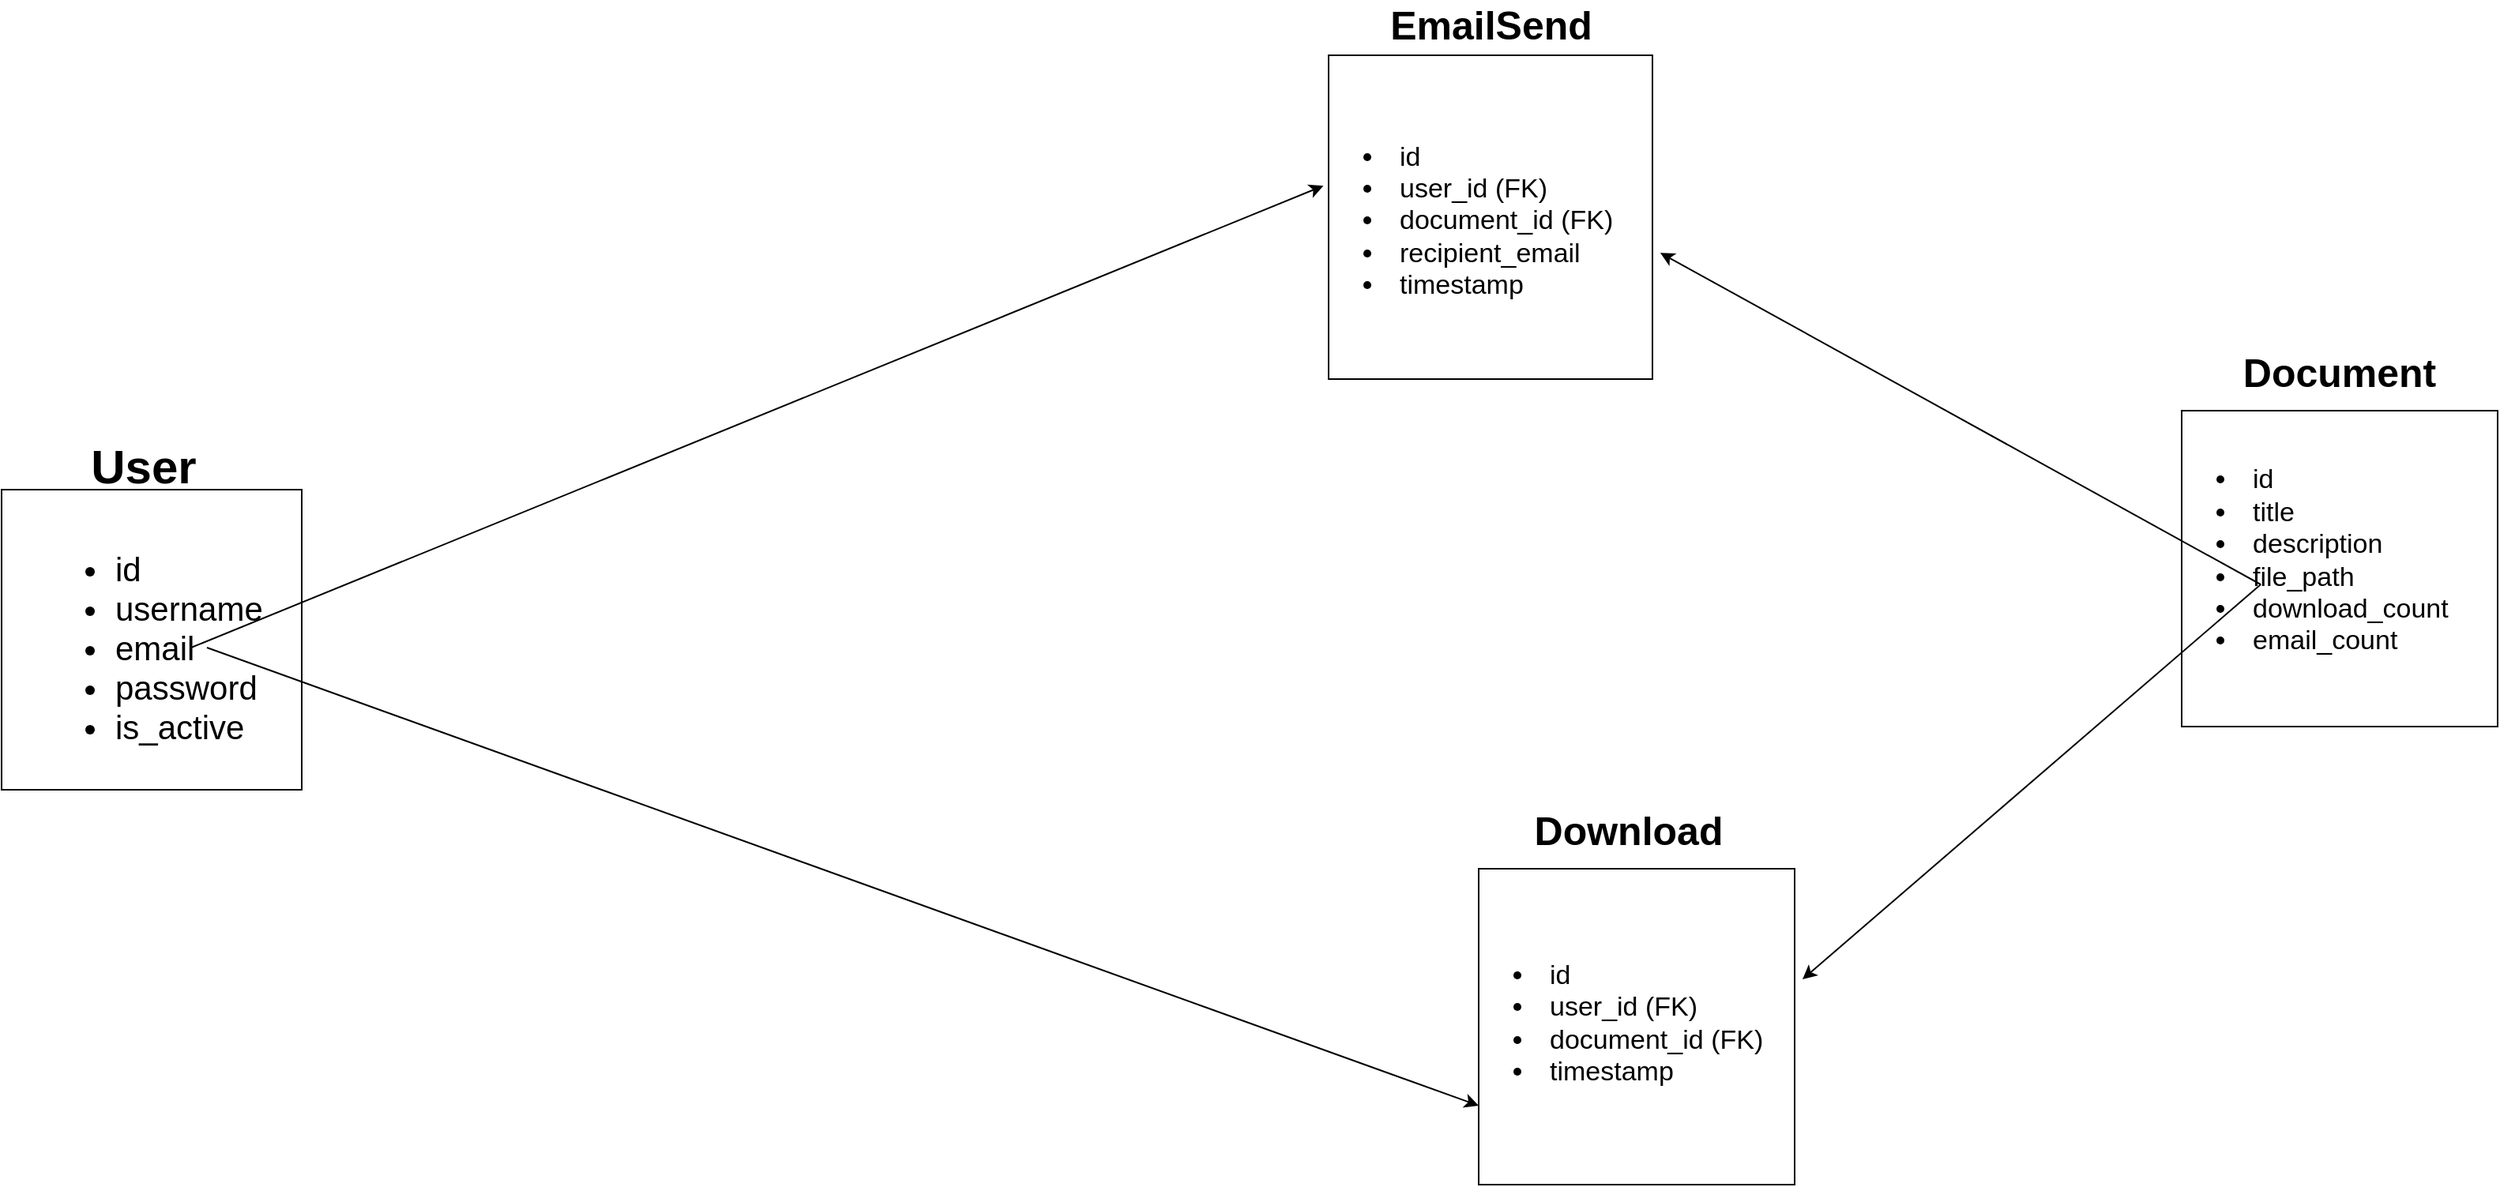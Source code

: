 <mxfile>
    <diagram id="W3tBV0dSIGucWFlaOLZm" name="Page-1">
        <mxGraphModel dx="1658" dy="2191" grid="1" gridSize="10" guides="1" tooltips="1" connect="1" arrows="1" fold="1" page="1" pageScale="1" pageWidth="850" pageHeight="1100" math="0" shadow="0">
            <root>
                <mxCell id="0"/>
                <mxCell id="1" parent="0"/>
                <mxCell id="2" value="" style="whiteSpace=wrap;html=1;aspect=fixed;" vertex="1" parent="1">
                    <mxGeometry x="140" y="40" width="190" height="190" as="geometry"/>
                </mxCell>
                <mxCell id="3" value="" style="whiteSpace=wrap;html=1;aspect=fixed;" vertex="1" parent="1">
                    <mxGeometry x="1520" y="-10" width="200" height="200" as="geometry"/>
                </mxCell>
                <mxCell id="4" value="" style="whiteSpace=wrap;html=1;aspect=fixed;" vertex="1" parent="1">
                    <mxGeometry x="980" y="-235" width="205" height="205" as="geometry"/>
                </mxCell>
                <mxCell id="5" value="" style="whiteSpace=wrap;html=1;aspect=fixed;" vertex="1" parent="1">
                    <mxGeometry x="1075" y="280" width="200" height="200" as="geometry"/>
                </mxCell>
                <mxCell id="7" value="&lt;ul style=&quot;font-size: 21px;&quot;&gt;&lt;li style=&quot;&quot;&gt;id&lt;/li&gt;&lt;li&gt;username&lt;/li&gt;&lt;li&gt;email&lt;/li&gt;&lt;li&gt;password&lt;/li&gt;&lt;li&gt;is_active&lt;/li&gt;&lt;/ul&gt;" style="text;html=1;strokeColor=none;fillColor=none;align=left;verticalAlign=middle;whiteSpace=wrap;rounded=0;" vertex="1" parent="1">
                    <mxGeometry x="170" y="80" width="130" height="120" as="geometry"/>
                </mxCell>
                <mxCell id="9" value="&lt;b&gt;&lt;font style=&quot;font-size: 30px;&quot;&gt;User&lt;/font&gt;&lt;/b&gt;" style="text;html=1;strokeColor=none;fillColor=none;align=center;verticalAlign=middle;whiteSpace=wrap;rounded=0;fontSize=21;" vertex="1" parent="1">
                    <mxGeometry x="200" y="10" width="60" height="30" as="geometry"/>
                </mxCell>
                <mxCell id="10" value="&lt;b&gt;&lt;font style=&quot;font-size: 25px;&quot;&gt;Document&lt;/font&gt;&lt;/b&gt;" style="text;html=1;strokeColor=none;fillColor=none;align=center;verticalAlign=middle;whiteSpace=wrap;rounded=0;fontSize=21;" vertex="1" parent="1">
                    <mxGeometry x="1590" y="-50" width="60" height="30" as="geometry"/>
                </mxCell>
                <mxCell id="12" value="&lt;li style=&quot;font-size: 17px;&quot;&gt;&lt;font style=&quot;font-size: 17px;&quot;&gt;id&lt;/font&gt;&lt;/li&gt;&lt;li style=&quot;font-size: 17px;&quot;&gt;&lt;font style=&quot;font-size: 17px;&quot;&gt;title&lt;/font&gt;&lt;/li&gt;&lt;li style=&quot;font-size: 17px;&quot;&gt;&lt;font style=&quot;font-size: 17px;&quot;&gt;description&lt;/font&gt;&lt;/li&gt;&lt;li style=&quot;font-size: 17px;&quot;&gt;&lt;font style=&quot;font-size: 17px;&quot;&gt;file_path&lt;/font&gt;&lt;/li&gt;&lt;li style=&quot;font-size: 17px;&quot;&gt;download_count&lt;/li&gt;&lt;li style=&quot;font-size: 17px;&quot;&gt;&lt;font style=&quot;font-size: 17px;&quot;&gt;email_count&lt;/font&gt;&lt;/li&gt;" style="text;html=1;strokeColor=none;fillColor=none;align=left;verticalAlign=middle;whiteSpace=wrap;rounded=0;fontSize=17;" vertex="1" parent="1">
                    <mxGeometry x="1540" y="10" width="180" height="150" as="geometry"/>
                </mxCell>
                <mxCell id="13" value="&lt;strong&gt;&lt;font style=&quot;font-size: 25px;&quot;&gt;Download&lt;/font&gt;&lt;br&gt;&lt;/strong&gt;" style="text;html=1;strokeColor=none;fillColor=none;align=center;verticalAlign=middle;whiteSpace=wrap;rounded=0;fontSize=17;" vertex="1" parent="1">
                    <mxGeometry x="1140" y="240" width="60" height="30" as="geometry"/>
                </mxCell>
                <mxCell id="14" value="&lt;li&gt;id&lt;/li&gt;&lt;li&gt;user_id (FK)&lt;/li&gt;&lt;li&gt;document_id (FK)&lt;/li&gt;&lt;li&gt;timestamp&lt;/li&gt;" style="text;html=1;strokeColor=none;fillColor=none;align=left;verticalAlign=middle;whiteSpace=wrap;rounded=0;fontSize=17;" vertex="1" parent="1">
                    <mxGeometry x="1095" y="300" width="170" height="155" as="geometry"/>
                </mxCell>
                <mxCell id="15" value="&lt;strong&gt;&lt;font style=&quot;font-size: 25px;&quot;&gt;EmailSend&lt;/font&gt;&lt;/strong&gt;" style="text;html=1;strokeColor=none;fillColor=none;align=center;verticalAlign=middle;whiteSpace=wrap;rounded=0;fontSize=17;" vertex="1" parent="1">
                    <mxGeometry x="1053" y="-270" width="60" height="30" as="geometry"/>
                </mxCell>
                <mxCell id="16" value="&lt;li&gt;id&lt;/li&gt;&lt;li&gt;user_id (FK)&lt;/li&gt;&lt;li&gt;document_id (FK)&lt;/li&gt;&lt;li&gt;recipient_email&lt;/li&gt;&lt;li&gt;timestamp&lt;/li&gt;" style="text;html=1;strokeColor=none;fillColor=none;align=left;verticalAlign=middle;whiteSpace=wrap;rounded=0;fontSize=17;" vertex="1" parent="1">
                    <mxGeometry x="1000" y="-195" width="170" height="130" as="geometry"/>
                </mxCell>
                <mxCell id="19" value="" style="endArrow=classic;html=1;fontSize=17;exitX=0.167;exitY=0.6;exitDx=0;exitDy=0;exitPerimeter=0;" edge="1" parent="1" source="12">
                    <mxGeometry width="50" height="50" relative="1" as="geometry">
                        <mxPoint x="710" y="150" as="sourcePoint"/>
                        <mxPoint x="1280" y="350" as="targetPoint"/>
                    </mxGeometry>
                </mxCell>
                <mxCell id="20" value="" style="endArrow=classic;html=1;fontSize=17;entryX=1.024;entryY=0.61;entryDx=0;entryDy=0;entryPerimeter=0;" edge="1" parent="1" target="4">
                    <mxGeometry width="50" height="50" relative="1" as="geometry">
                        <mxPoint x="1570" y="100" as="sourcePoint"/>
                        <mxPoint x="850" y="440" as="targetPoint"/>
                    </mxGeometry>
                </mxCell>
                <mxCell id="21" value="" style="endArrow=classic;html=1;fontSize=17;exitX=0.692;exitY=0.5;exitDx=0;exitDy=0;exitPerimeter=0;entryX=-0.016;entryY=0.403;entryDx=0;entryDy=0;entryPerimeter=0;" edge="1" parent="1" source="7" target="4">
                    <mxGeometry width="50" height="50" relative="1" as="geometry">
                        <mxPoint x="800" y="40" as="sourcePoint"/>
                        <mxPoint x="850" y="-10" as="targetPoint"/>
                    </mxGeometry>
                </mxCell>
                <mxCell id="22" value="" style="endArrow=classic;html=1;fontSize=17;entryX=0;entryY=0.75;entryDx=0;entryDy=0;" edge="1" parent="1" target="5">
                    <mxGeometry width="50" height="50" relative="1" as="geometry">
                        <mxPoint x="270" y="140" as="sourcePoint"/>
                        <mxPoint x="850" y="-10" as="targetPoint"/>
                    </mxGeometry>
                </mxCell>
            </root>
        </mxGraphModel>
    </diagram>
</mxfile>